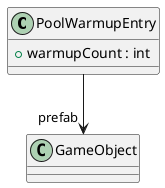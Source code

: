 @startuml
class PoolWarmupEntry {
    + warmupCount : int
}
PoolWarmupEntry --> "prefab" GameObject
@enduml

